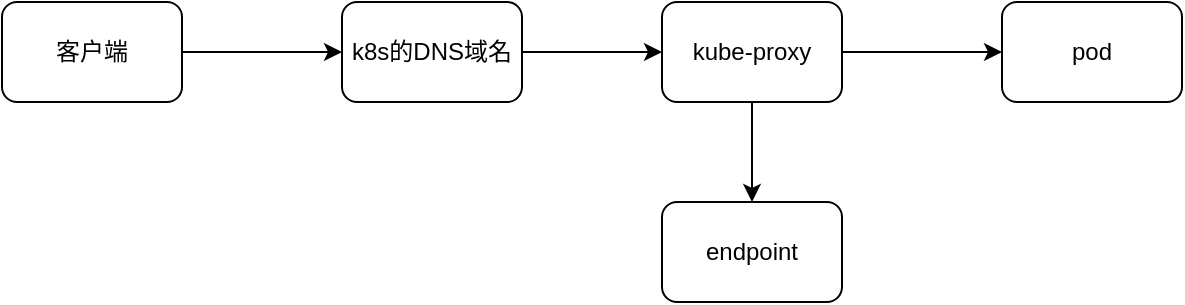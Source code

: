 <mxfile version="27.0.6">
  <diagram name="第 1 页" id="dTMJt8ikV_kJR8OObr3J">
    <mxGraphModel dx="1018" dy="655" grid="1" gridSize="10" guides="1" tooltips="1" connect="1" arrows="1" fold="1" page="1" pageScale="1" pageWidth="827" pageHeight="1169" math="0" shadow="0">
      <root>
        <mxCell id="0" />
        <mxCell id="1" parent="0" />
        <mxCell id="VXURBPU4Amz-J4X_6pdN-3" value="" style="edgeStyle=orthogonalEdgeStyle;rounded=0;orthogonalLoop=1;jettySize=auto;html=1;" edge="1" parent="1" source="VXURBPU4Amz-J4X_6pdN-1" target="VXURBPU4Amz-J4X_6pdN-2">
          <mxGeometry relative="1" as="geometry" />
        </mxCell>
        <mxCell id="VXURBPU4Amz-J4X_6pdN-1" value="客户端" style="rounded=1;whiteSpace=wrap;html=1;" vertex="1" parent="1">
          <mxGeometry x="100" y="300" width="90" height="50" as="geometry" />
        </mxCell>
        <mxCell id="VXURBPU4Amz-J4X_6pdN-5" value="" style="edgeStyle=orthogonalEdgeStyle;rounded=0;orthogonalLoop=1;jettySize=auto;html=1;" edge="1" parent="1" source="VXURBPU4Amz-J4X_6pdN-2" target="VXURBPU4Amz-J4X_6pdN-4">
          <mxGeometry relative="1" as="geometry" />
        </mxCell>
        <mxCell id="VXURBPU4Amz-J4X_6pdN-2" value="k8s的DNS域名" style="rounded=1;whiteSpace=wrap;html=1;" vertex="1" parent="1">
          <mxGeometry x="270" y="300" width="90" height="50" as="geometry" />
        </mxCell>
        <mxCell id="VXURBPU4Amz-J4X_6pdN-7" value="" style="edgeStyle=orthogonalEdgeStyle;rounded=0;orthogonalLoop=1;jettySize=auto;html=1;" edge="1" parent="1" source="VXURBPU4Amz-J4X_6pdN-4" target="VXURBPU4Amz-J4X_6pdN-6">
          <mxGeometry relative="1" as="geometry" />
        </mxCell>
        <mxCell id="VXURBPU4Amz-J4X_6pdN-9" value="" style="edgeStyle=orthogonalEdgeStyle;rounded=0;orthogonalLoop=1;jettySize=auto;html=1;" edge="1" parent="1" source="VXURBPU4Amz-J4X_6pdN-4" target="VXURBPU4Amz-J4X_6pdN-8">
          <mxGeometry relative="1" as="geometry" />
        </mxCell>
        <mxCell id="VXURBPU4Amz-J4X_6pdN-4" value="kube-proxy" style="rounded=1;whiteSpace=wrap;html=1;" vertex="1" parent="1">
          <mxGeometry x="430" y="300" width="90" height="50" as="geometry" />
        </mxCell>
        <mxCell id="VXURBPU4Amz-J4X_6pdN-6" value="endpoint" style="rounded=1;whiteSpace=wrap;html=1;" vertex="1" parent="1">
          <mxGeometry x="430" y="400" width="90" height="50" as="geometry" />
        </mxCell>
        <mxCell id="VXURBPU4Amz-J4X_6pdN-8" value="pod" style="rounded=1;whiteSpace=wrap;html=1;" vertex="1" parent="1">
          <mxGeometry x="600" y="300" width="90" height="50" as="geometry" />
        </mxCell>
      </root>
    </mxGraphModel>
  </diagram>
</mxfile>
